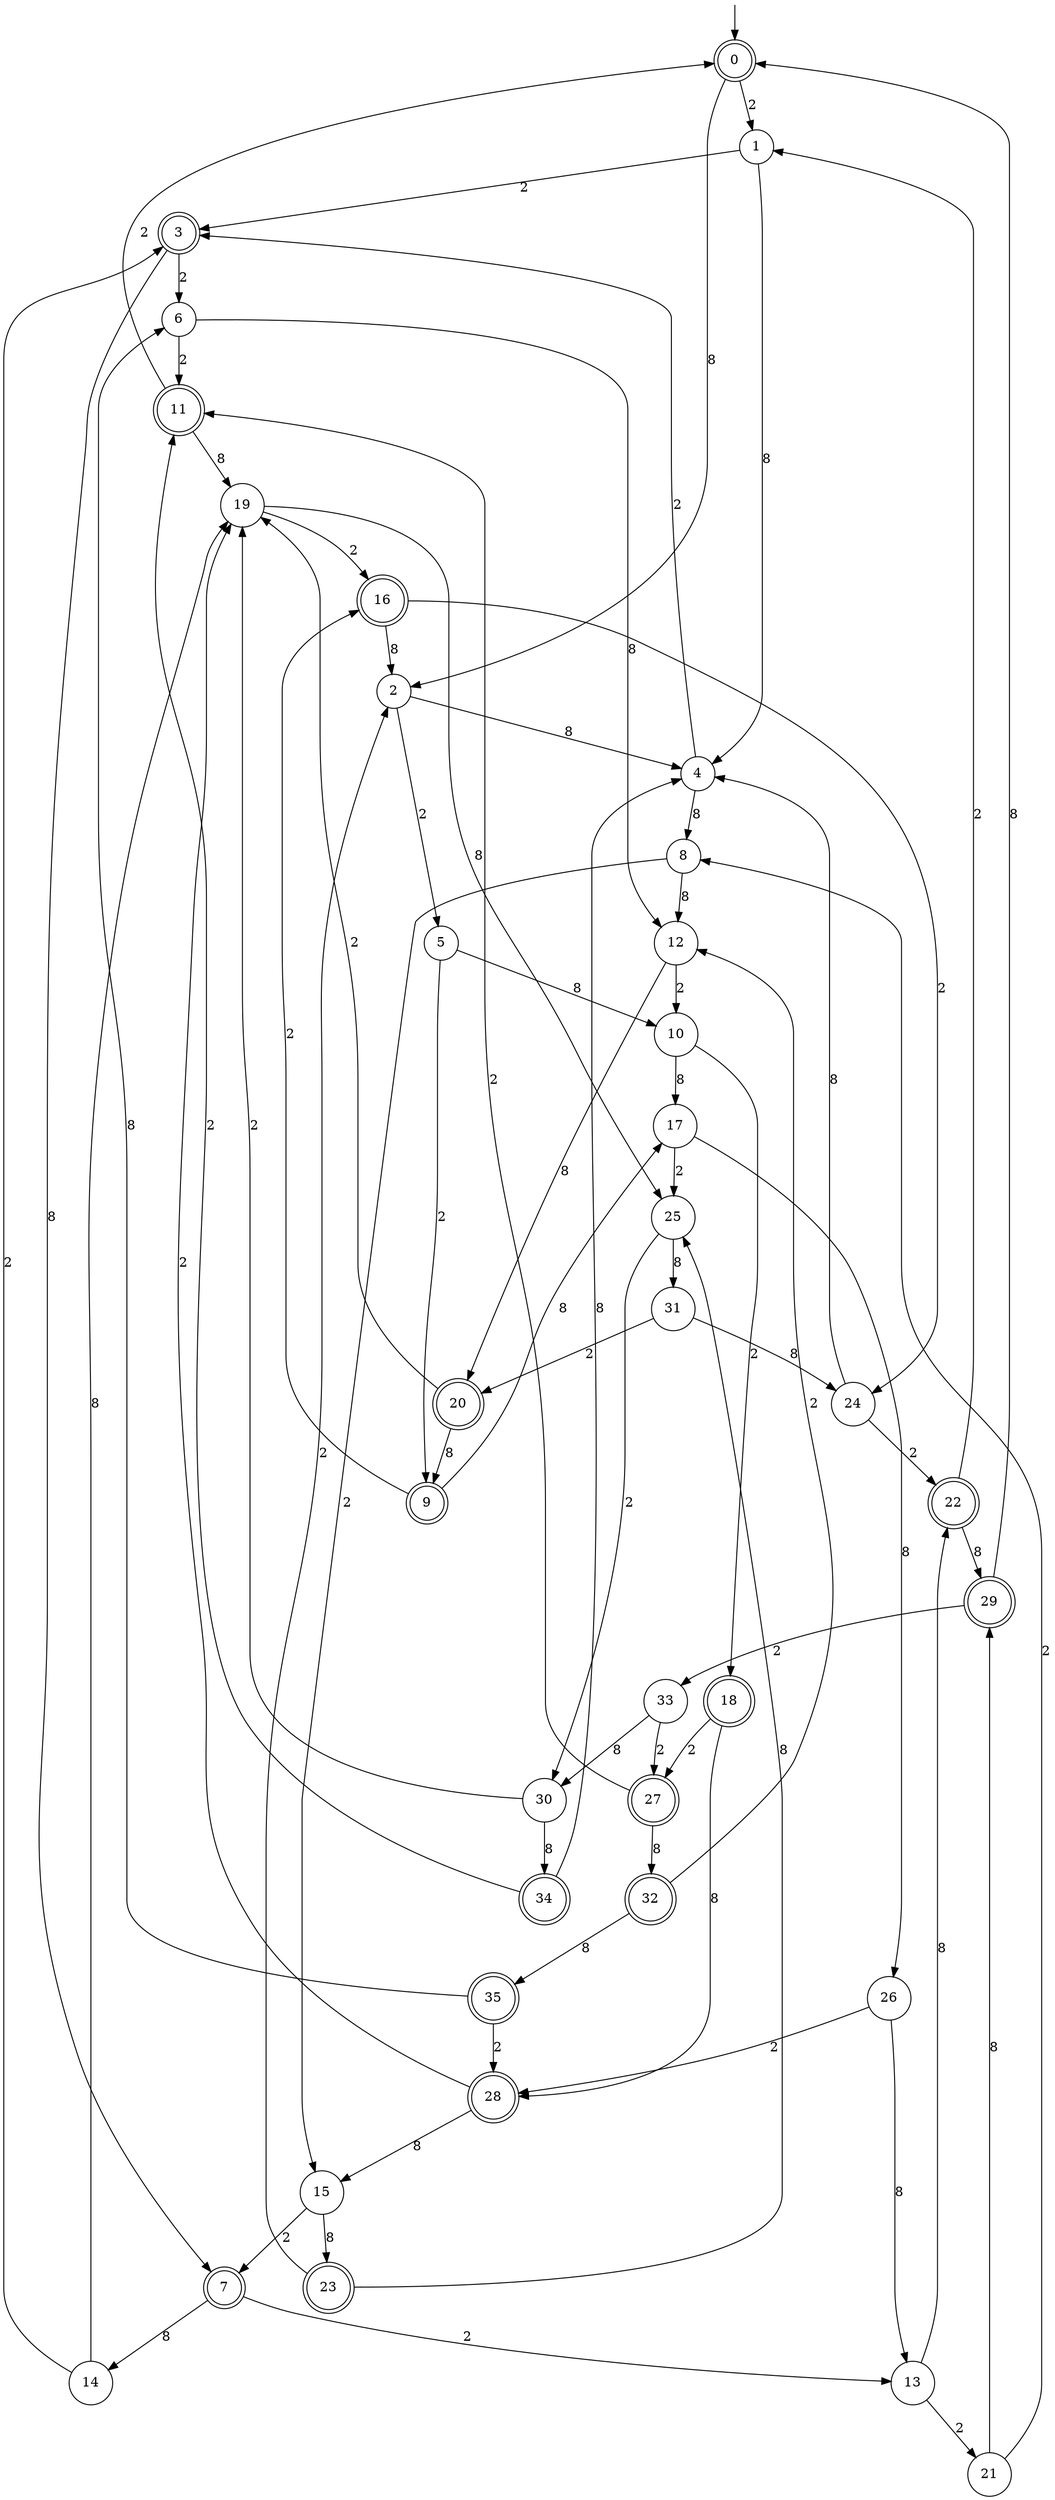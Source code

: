 digraph g {

	s0 [shape="doublecircle" label="0"];
	s1 [shape="circle" label="1"];
	s2 [shape="circle" label="2"];
	s3 [shape="doublecircle" label="3"];
	s4 [shape="circle" label="4"];
	s5 [shape="circle" label="5"];
	s6 [shape="circle" label="6"];
	s7 [shape="doublecircle" label="7"];
	s8 [shape="circle" label="8"];
	s9 [shape="doublecircle" label="9"];
	s10 [shape="circle" label="10"];
	s11 [shape="doublecircle" label="11"];
	s12 [shape="circle" label="12"];
	s13 [shape="circle" label="13"];
	s14 [shape="circle" label="14"];
	s15 [shape="circle" label="15"];
	s16 [shape="doublecircle" label="16"];
	s17 [shape="circle" label="17"];
	s18 [shape="doublecircle" label="18"];
	s19 [shape="circle" label="19"];
	s20 [shape="doublecircle" label="20"];
	s21 [shape="circle" label="21"];
	s22 [shape="doublecircle" label="22"];
	s23 [shape="doublecircle" label="23"];
	s24 [shape="circle" label="24"];
	s25 [shape="circle" label="25"];
	s26 [shape="circle" label="26"];
	s27 [shape="doublecircle" label="27"];
	s28 [shape="doublecircle" label="28"];
	s29 [shape="doublecircle" label="29"];
	s30 [shape="circle" label="30"];
	s31 [shape="circle" label="31"];
	s32 [shape="doublecircle" label="32"];
	s33 [shape="circle" label="33"];
	s34 [shape="doublecircle" label="34"];
	s35 [shape="doublecircle" label="35"];
	s0 -> s1 [label="2"];
	s0 -> s2 [label="8"];
	s1 -> s3 [label="2"];
	s1 -> s4 [label="8"];
	s2 -> s5 [label="2"];
	s2 -> s4 [label="8"];
	s3 -> s6 [label="2"];
	s3 -> s7 [label="8"];
	s4 -> s3 [label="2"];
	s4 -> s8 [label="8"];
	s5 -> s9 [label="2"];
	s5 -> s10 [label="8"];
	s6 -> s11 [label="2"];
	s6 -> s12 [label="8"];
	s7 -> s13 [label="2"];
	s7 -> s14 [label="8"];
	s8 -> s15 [label="2"];
	s8 -> s12 [label="8"];
	s9 -> s16 [label="2"];
	s9 -> s17 [label="8"];
	s10 -> s18 [label="2"];
	s10 -> s17 [label="8"];
	s11 -> s0 [label="2"];
	s11 -> s19 [label="8"];
	s12 -> s10 [label="2"];
	s12 -> s20 [label="8"];
	s13 -> s21 [label="2"];
	s13 -> s22 [label="8"];
	s14 -> s3 [label="2"];
	s14 -> s19 [label="8"];
	s15 -> s7 [label="2"];
	s15 -> s23 [label="8"];
	s16 -> s24 [label="2"];
	s16 -> s2 [label="8"];
	s17 -> s25 [label="2"];
	s17 -> s26 [label="8"];
	s18 -> s27 [label="2"];
	s18 -> s28 [label="8"];
	s19 -> s16 [label="2"];
	s19 -> s25 [label="8"];
	s20 -> s19 [label="2"];
	s20 -> s9 [label="8"];
	s21 -> s8 [label="2"];
	s21 -> s29 [label="8"];
	s22 -> s1 [label="2"];
	s22 -> s29 [label="8"];
	s23 -> s2 [label="2"];
	s23 -> s25 [label="8"];
	s24 -> s22 [label="2"];
	s24 -> s4 [label="8"];
	s25 -> s30 [label="2"];
	s25 -> s31 [label="8"];
	s26 -> s28 [label="2"];
	s26 -> s13 [label="8"];
	s27 -> s11 [label="2"];
	s27 -> s32 [label="8"];
	s28 -> s19 [label="2"];
	s28 -> s15 [label="8"];
	s29 -> s33 [label="2"];
	s29 -> s0 [label="8"];
	s30 -> s19 [label="2"];
	s30 -> s34 [label="8"];
	s31 -> s20 [label="2"];
	s31 -> s24 [label="8"];
	s32 -> s12 [label="2"];
	s32 -> s35 [label="8"];
	s33 -> s27 [label="2"];
	s33 -> s30 [label="8"];
	s34 -> s11 [label="2"];
	s34 -> s4 [label="8"];
	s35 -> s28 [label="2"];
	s35 -> s6 [label="8"];

__start0 [label="" shape="none" width="0" height="0"];
__start0 -> s0;

}

